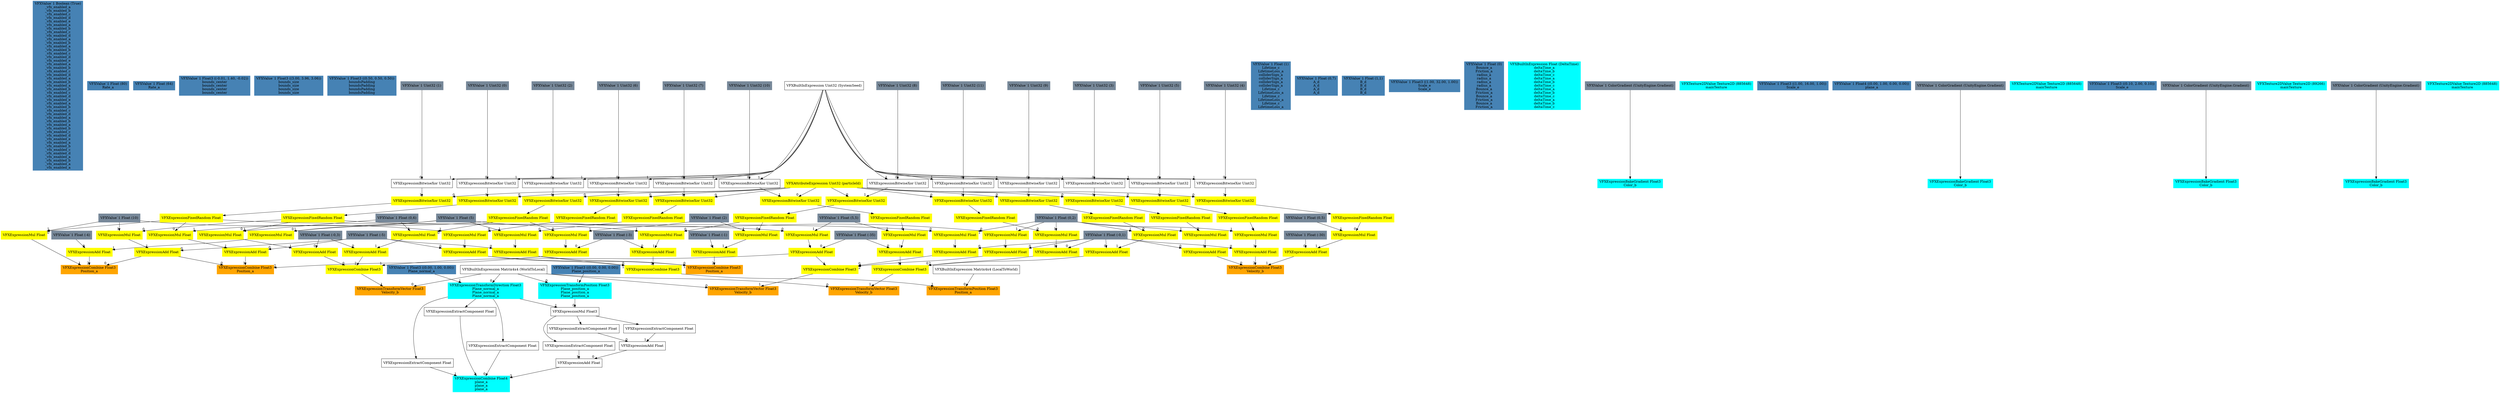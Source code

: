 digraph G {
node0 [shape="box" color="steelblue" style="filled" label="VFXValue`1 Boolean (True)
_vfx_enabled_a
_vfx_enabled_b
_vfx_enabled_c
_vfx_enabled_d
_vfx_enabled_e
_vfx_enabled_a
_vfx_enabled_b
_vfx_enabled_c
_vfx_enabled_d
_vfx_enabled_a
_vfx_enabled_b
_vfx_enabled_a
_vfx_enabled_b
_vfx_enabled_c
_vfx_enabled_d
_vfx_enabled_e
_vfx_enabled_a
_vfx_enabled_b
_vfx_enabled_c
_vfx_enabled_d
_vfx_enabled_a
_vfx_enabled_b
_vfx_enabled_a
_vfx_enabled_b
_vfx_enabled_c
_vfx_enabled_d
_vfx_enabled_e
_vfx_enabled_a
_vfx_enabled_b
_vfx_enabled_c
_vfx_enabled_d
_vfx_enabled_a
_vfx_enabled_b
_vfx_enabled_a
_vfx_enabled_b
_vfx_enabled_c
_vfx_enabled_d
_vfx_enabled_e
_vfx_enabled_a
_vfx_enabled_b
_vfx_enabled_c
_vfx_enabled_d
_vfx_enabled_a
_vfx_enabled_b
_vfx_enabled_a
_vfx_enabled_a"]
node1 [shape="box" color="steelblue" style="filled" label="VFXValue`1 Float (80)
Rate_a"]
node2 [shape="box" color="steelblue" style="filled" label="VFXValue`1 Float (64)
Rate_a"]
node3 [shape="box" color="steelblue" style="filled" label="VFXValue`1 Float3 ((-0.01, 1.40, -0.02))
bounds_center
bounds_center
bounds_center
bounds_center"]
node4 [shape="box" color="steelblue" style="filled" label="VFXValue`1 Float3 ((3.00, 3.96, 3.06))
bounds_size
bounds_size
bounds_size
bounds_size"]
node5 [shape="box" color="steelblue" style="filled" label="VFXValue`1 Float3 ((0.50, 0.50, 0.50))
boundsPadding
boundsPadding
boundsPadding
boundsPadding"]
node6 [shape="box" color="orange" style="filled" label="VFXExpressionCombine Float3
Position_a"]
node7 [shape="box" color="yellow" style="filled" label="VFXExpressionAdd Float"]
node8 [shape="box" color="lightslategray" style="filled" label="VFXValue`1 Float (-5)"]
node9 [shape="box" color="yellow" style="filled" label="VFXExpressionMul Float"]
node10 [shape="box" color="yellow" style="filled" label="VFXExpressionFixedRandom Float"]
node11 [shape="box" color="yellow" style="filled" label="VFXExpressionBitwiseXor Uint32"]
node12 [shape="box" color="yellow" style="filled" label="VFXAttributeExpression Uint32 (particleId)"]
node13 [shape="box" label="VFXExpressionBitwiseXor Uint32"]
node14 [shape="box" color="lightslategray" style="filled" label="VFXValue`1 Uint32 (0)"]
node15 [shape="box" label="VFXBuiltInExpression Uint32 (SystemSeed)"]
node16 [shape="box" color="lightslategray" style="filled" label="VFXValue`1 Float (10)"]
node17 [shape="box" color="yellow" style="filled" label="VFXExpressionAdd Float"]
node18 [shape="box" color="yellow" style="filled" label="VFXExpressionMul Float"]
node19 [shape="box" color="yellow" style="filled" label="VFXExpressionFixedRandom Float"]
node20 [shape="box" color="yellow" style="filled" label="VFXExpressionBitwiseXor Uint32"]
node21 [shape="box" label="VFXExpressionBitwiseXor Uint32"]
node22 [shape="box" color="lightslategray" style="filled" label="VFXValue`1 Uint32 (1)"]
node23 [shape="box" color="lightslategray" style="filled" label="VFXValue`1 Float (5)"]
node24 [shape="box" color="yellow" style="filled" label="VFXExpressionAdd Float"]
node25 [shape="box" color="lightslategray" style="filled" label="VFXValue`1 Float (-3)"]
node26 [shape="box" color="yellow" style="filled" label="VFXExpressionMul Float"]
node27 [shape="box" color="yellow" style="filled" label="VFXExpressionFixedRandom Float"]
node28 [shape="box" color="yellow" style="filled" label="VFXExpressionBitwiseXor Uint32"]
node29 [shape="box" label="VFXExpressionBitwiseXor Uint32"]
node30 [shape="box" color="lightslategray" style="filled" label="VFXValue`1 Uint32 (2)"]
node31 [shape="box" color="lightslategray" style="filled" label="VFXValue`1 Float (2)"]
node32 [shape="box" color="orange" style="filled" label="VFXExpressionTransformVector Float3
Velocity_b"]
node33 [shape="box" label="VFXBuiltInExpression Matrix4x4 (WorldToLocal)"]
node34 [shape="box" color="yellow" style="filled" label="VFXExpressionCombine Float3"]
node35 [shape="box" color="yellow" style="filled" label="VFXExpressionAdd Float"]
node36 [shape="box" color="lightslategray" style="filled" label="VFXValue`1 Float (-0,1)"]
node37 [shape="box" color="yellow" style="filled" label="VFXExpressionMul Float"]
node38 [shape="box" color="lightslategray" style="filled" label="VFXValue`1 Float (0,2)"]
node39 [shape="box" color="yellow" style="filled" label="VFXExpressionAdd Float"]
node40 [shape="box" color="lightslategray" style="filled" label="VFXValue`1 Float (-35)"]
node41 [shape="box" color="yellow" style="filled" label="VFXExpressionMul Float"]
node42 [shape="box" color="lightslategray" style="filled" label="VFXValue`1 Float (5,5)"]
node43 [shape="box" color="yellow" style="filled" label="VFXExpressionAdd Float"]
node44 [shape="box" color="yellow" style="filled" label="VFXExpressionMul Float"]
node45 [shape="box" color="steelblue" style="filled" label="VFXValue`1 Float (1)
Lifetime_c
LifetimeLoss_a
colliderSign_a
colliderSign_a
colliderSign_a
colliderSign_a
Lifetime_c
LifetimeLoss_a
Lifetime_c
LifetimeLoss_a
Lifetime_c
LifetimeLoss_a"]
node46 [shape="box" color="steelblue" style="filled" label="VFXValue`1 Float (0,7)
A_d
A_d
A_d
A_d"]
node47 [shape="box" color="steelblue" style="filled" label="VFXValue`1 Float (1,1)
B_d
B_d
B_d
B_d"]
node48 [shape="box" color="steelblue" style="filled" label="VFXValue`1 Float3 ((1.00, 32.00, 1.00))
Scale_e
Scale_e"]
node49 [shape="box" color="cyan" style="filled" label="VFXExpressionTransformPosition Float3
Plane_position_a
Plane_position_a
Plane_position_a"]
node50 [shape="box" color="steelblue" style="filled" label="VFXValue`1 Float3 ((0.00, 0.00, 0.00))
Plane_position_a"]
node51 [shape="box" color="cyan" style="filled" label="VFXExpressionTransformDirection Float3
Plane_normal_a
Plane_normal_a
Plane_normal_a"]
node52 [shape="box" color="steelblue" style="filled" label="VFXValue`1 Float3 ((0.00, 1.00, 0.00))
Plane_normal_a"]
node53 [shape="box" color="steelblue" style="filled" label="VFXValue`1 Float (0)
Bounce_a
Friction_a
radius_a
radius_a
radius_a
radius_a
Bounce_a
Friction_a
Bounce_a
Friction_a
Bounce_a
Friction_a"]
node54 [shape="box" color="cyan" style="filled" label="VFXBuiltInExpression Float (DeltaTime)
deltaTime_a
deltaTime_b
deltaTime_c
deltaTime_a
deltaTime_b
deltaTime_c
deltaTime_a
deltaTime_b
deltaTime_c
deltaTime_a
deltaTime_b
deltaTime_c"]
node55 [shape="box" color="cyan" style="filled" label="VFXExpressionCombine Float4
plane_a
plane_a
plane_a"]
node56 [shape="box" label="VFXExpressionExtractComponent Float"]
node57 [shape="box" label="VFXExpressionExtractComponent Float"]
node58 [shape="box" label="VFXExpressionExtractComponent Float"]
node59 [shape="box" label="VFXExpressionAdd Float"]
node60 [shape="box" label="VFXExpressionAdd Float"]
node61 [shape="box" label="VFXExpressionExtractComponent Float"]
node62 [shape="box" label="VFXExpressionMul Float3"]
node63 [shape="box" label="VFXExpressionExtractComponent Float"]
node64 [shape="box" label="VFXExpressionExtractComponent Float"]
node65 [shape="box" color="cyan" style="filled" label="VFXExpressionBakeGradient Float3
Color_b"]
node66 [shape="box" color="lightslategray" style="filled" label="VFXValue`1 ColorGradient (UnityEngine.Gradient)"]
node67 [shape="box" color="cyan" style="filled" label="VFXTexture2DValue Texture2D (885648)
mainTexture"]
node68 [shape="box" color="orange" style="filled" label="VFXExpressionTransformPosition Float3
Position_a"]
node69 [shape="box" label="VFXBuiltInExpression Matrix4x4 (LocalToWorld)"]
node70 [shape="box" color="yellow" style="filled" label="VFXExpressionCombine Float3"]
node71 [shape="box" color="yellow" style="filled" label="VFXExpressionAdd Float"]
node72 [shape="box" color="yellow" style="filled" label="VFXExpressionMul Float"]
node73 [shape="box" color="yellow" style="filled" label="VFXExpressionFixedRandom Float"]
node74 [shape="box" color="yellow" style="filled" label="VFXExpressionBitwiseXor Uint32"]
node75 [shape="box" label="VFXExpressionBitwiseXor Uint32"]
node76 [shape="box" color="lightslategray" style="filled" label="VFXValue`1 Uint32 (6)"]
node77 [shape="box" color="yellow" style="filled" label="VFXExpressionAdd Float"]
node78 [shape="box" color="yellow" style="filled" label="VFXExpressionMul Float"]
node79 [shape="box" color="yellow" style="filled" label="VFXExpressionFixedRandom Float"]
node80 [shape="box" color="yellow" style="filled" label="VFXExpressionBitwiseXor Uint32"]
node81 [shape="box" label="VFXExpressionBitwiseXor Uint32"]
node82 [shape="box" color="lightslategray" style="filled" label="VFXValue`1 Uint32 (7)"]
node83 [shape="box" color="yellow" style="filled" label="VFXExpressionAdd Float"]
node84 [shape="box" color="yellow" style="filled" label="VFXExpressionMul Float"]
node85 [shape="box" color="yellow" style="filled" label="VFXExpressionFixedRandom Float"]
node86 [shape="box" color="yellow" style="filled" label="VFXExpressionBitwiseXor Uint32"]
node87 [shape="box" label="VFXExpressionBitwiseXor Uint32"]
node88 [shape="box" color="lightslategray" style="filled" label="VFXValue`1 Uint32 (8)"]
node89 [shape="box" color="orange" style="filled" label="VFXExpressionCombine Float3
Velocity_b"]
node90 [shape="box" color="yellow" style="filled" label="VFXExpressionAdd Float"]
node91 [shape="box" color="yellow" style="filled" label="VFXExpressionMul Float"]
node92 [shape="box" color="yellow" style="filled" label="VFXExpressionFixedRandom Float"]
node93 [shape="box" color="yellow" style="filled" label="VFXExpressionBitwiseXor Uint32"]
node94 [shape="box" label="VFXExpressionBitwiseXor Uint32"]
node95 [shape="box" color="lightslategray" style="filled" label="VFXValue`1 Uint32 (3)"]
node96 [shape="box" color="yellow" style="filled" label="VFXExpressionAdd Float"]
node97 [shape="box" color="lightslategray" style="filled" label="VFXValue`1 Float (-30)"]
node98 [shape="box" color="yellow" style="filled" label="VFXExpressionMul Float"]
node99 [shape="box" color="yellow" style="filled" label="VFXExpressionFixedRandom Float"]
node100 [shape="box" color="yellow" style="filled" label="VFXExpressionBitwiseXor Uint32"]
node101 [shape="box" label="VFXExpressionBitwiseXor Uint32"]
node102 [shape="box" color="lightslategray" style="filled" label="VFXValue`1 Uint32 (4)"]
node103 [shape="box" color="lightslategray" style="filled" label="VFXValue`1 Float (0,5)"]
node104 [shape="box" color="yellow" style="filled" label="VFXExpressionAdd Float"]
node105 [shape="box" color="yellow" style="filled" label="VFXExpressionMul Float"]
node106 [shape="box" color="yellow" style="filled" label="VFXExpressionFixedRandom Float"]
node107 [shape="box" color="yellow" style="filled" label="VFXExpressionBitwiseXor Uint32"]
node108 [shape="box" label="VFXExpressionBitwiseXor Uint32"]
node109 [shape="box" color="lightslategray" style="filled" label="VFXValue`1 Uint32 (5)"]
node110 [shape="box" color="steelblue" style="filled" label="VFXValue`1 Float3 ((1.00, 16.00, 1.00))
Scale_e"]
node111 [shape="box" color="steelblue" style="filled" label="VFXValue`1 Float4 ((0.00, 1.00, 0.00, 0.00))
plane_a"]
node112 [shape="box" color="cyan" style="filled" label="VFXExpressionBakeGradient Float3
Color_b"]
node113 [shape="box" color="lightslategray" style="filled" label="VFXValue`1 ColorGradient (UnityEngine.Gradient)"]
node114 [shape="box" color="cyan" style="filled" label="VFXTexture2DValue Texture2D (885648)
mainTexture"]
node115 [shape="box" color="orange" style="filled" label="VFXExpressionCombine Float3
Position_a"]
node116 [shape="box" color="yellow" style="filled" label="VFXExpressionMul Float"]
node117 [shape="box" color="yellow" style="filled" label="VFXExpressionAdd Float"]
node118 [shape="box" color="lightslategray" style="filled" label="VFXValue`1 Float (-4)"]
node119 [shape="box" color="yellow" style="filled" label="VFXExpressionMul Float"]
node120 [shape="box" color="orange" style="filled" label="VFXExpressionTransformVector Float3
Velocity_b"]
node121 [shape="box" color="yellow" style="filled" label="VFXExpressionCombine Float3"]
node122 [shape="box" color="yellow" style="filled" label="VFXExpressionAdd Float"]
node123 [shape="box" color="lightslategray" style="filled" label="VFXValue`1 Float (-0,3)"]
node124 [shape="box" color="yellow" style="filled" label="VFXExpressionMul Float"]
node125 [shape="box" color="lightslategray" style="filled" label="VFXValue`1 Float (0,6)"]
node126 [shape="box" color="yellow" style="filled" label="VFXExpressionAdd Float"]
node127 [shape="box" color="yellow" style="filled" label="VFXExpressionMul Float"]
node128 [shape="box" color="steelblue" style="filled" label="VFXValue`1 Float3 ((0.10, 2.00, 0.10))
Scale_e"]
node129 [shape="box" color="cyan" style="filled" label="VFXExpressionBakeGradient Float3
Color_b"]
node130 [shape="box" color="lightslategray" style="filled" label="VFXValue`1 ColorGradient (UnityEngine.Gradient)"]
node131 [shape="box" color="cyan" style="filled" label="VFXTexture2DValue Texture2D (89266)
mainTexture"]
node132 [shape="box" color="orange" style="filled" label="VFXExpressionCombine Float3
Position_a"]
node133 [shape="box" color="yellow" style="filled" label="VFXExpressionAdd Float"]
node134 [shape="box" color="lightslategray" style="filled" label="VFXValue`1 Float (-1)"]
node135 [shape="box" color="yellow" style="filled" label="VFXExpressionMul Float"]
node136 [shape="box" color="orange" style="filled" label="VFXExpressionTransformVector Float3
Velocity_b"]
node137 [shape="box" color="yellow" style="filled" label="VFXExpressionCombine Float3"]
node138 [shape="box" color="yellow" style="filled" label="VFXExpressionAdd Float"]
node139 [shape="box" color="yellow" style="filled" label="VFXExpressionMul Float"]
node140 [shape="box" color="yellow" style="filled" label="VFXExpressionFixedRandom Float"]
node141 [shape="box" color="yellow" style="filled" label="VFXExpressionBitwiseXor Uint32"]
node142 [shape="box" label="VFXExpressionBitwiseXor Uint32"]
node143 [shape="box" color="lightslategray" style="filled" label="VFXValue`1 Uint32 (9)"]
node144 [shape="box" color="yellow" style="filled" label="VFXExpressionAdd Float"]
node145 [shape="box" color="yellow" style="filled" label="VFXExpressionMul Float"]
node146 [shape="box" color="yellow" style="filled" label="VFXExpressionFixedRandom Float"]
node147 [shape="box" color="yellow" style="filled" label="VFXExpressionBitwiseXor Uint32"]
node148 [shape="box" label="VFXExpressionBitwiseXor Uint32"]
node149 [shape="box" color="lightslategray" style="filled" label="VFXValue`1 Uint32 (10)"]
node150 [shape="box" color="yellow" style="filled" label="VFXExpressionAdd Float"]
node151 [shape="box" color="yellow" style="filled" label="VFXExpressionMul Float"]
node152 [shape="box" color="yellow" style="filled" label="VFXExpressionFixedRandom Float"]
node153 [shape="box" color="yellow" style="filled" label="VFXExpressionBitwiseXor Uint32"]
node154 [shape="box" label="VFXExpressionBitwiseXor Uint32"]
node155 [shape="box" color="lightslategray" style="filled" label="VFXValue`1 Uint32 (11)"]
node156 [shape="box" color="cyan" style="filled" label="VFXExpressionBakeGradient Float3
Color_b"]
node157 [shape="box" color="lightslategray" style="filled" label="VFXValue`1 ColorGradient (UnityEngine.Gradient)"]
node158 [shape="box" color="cyan" style="filled" label="VFXTexture2DValue Texture2D (885648)
mainTexture"]
node7 -> node6 [headlabel="0"]
node17 -> node6 [headlabel="1"]
node24 -> node6 [headlabel="2"]
node8 -> node7 [headlabel="0"]
node9 -> node7 [headlabel="1"]
node10 -> node9 [headlabel="0"]
node16 -> node9 [headlabel="1"]
node11 -> node10 
node12 -> node11 [headlabel="0"]
node13 -> node11 [headlabel="1"]
node14 -> node13 [headlabel="0"]
node15 -> node13 [headlabel="1"]
node8 -> node17 [headlabel="0"]
node18 -> node17 [headlabel="1"]
node19 -> node18 [headlabel="0"]
node23 -> node18 [headlabel="1"]
node20 -> node19 
node12 -> node20 [headlabel="0"]
node21 -> node20 [headlabel="1"]
node22 -> node21 [headlabel="0"]
node15 -> node21 [headlabel="1"]
node25 -> node24 [headlabel="0"]
node26 -> node24 [headlabel="1"]
node27 -> node26 [headlabel="0"]
node31 -> node26 [headlabel="1"]
node28 -> node27 
node12 -> node28 [headlabel="0"]
node29 -> node28 [headlabel="1"]
node30 -> node29 [headlabel="0"]
node15 -> node29 [headlabel="1"]
node33 -> node32 [headlabel="0"]
node34 -> node32 [headlabel="1"]
node35 -> node34 [headlabel="0"]
node39 -> node34 [headlabel="1"]
node43 -> node34 [headlabel="2"]
node36 -> node35 [headlabel="0"]
node37 -> node35 [headlabel="1"]
node10 -> node37 [headlabel="0"]
node38 -> node37 [headlabel="1"]
node40 -> node39 [headlabel="0"]
node41 -> node39 [headlabel="1"]
node19 -> node41 [headlabel="0"]
node42 -> node41 [headlabel="1"]
node36 -> node43 [headlabel="0"]
node44 -> node43 [headlabel="1"]
node27 -> node44 [headlabel="0"]
node38 -> node44 [headlabel="1"]
node33 -> node49 [headlabel="0"]
node50 -> node49 [headlabel="1"]
node33 -> node51 [headlabel="0"]
node52 -> node51 [headlabel="1"]
node56 -> node55 [headlabel="0"]
node57 -> node55 [headlabel="1"]
node58 -> node55 [headlabel="2"]
node59 -> node55 [headlabel="3"]
node51 -> node56 
node51 -> node57 
node51 -> node58 
node60 -> node59 [headlabel="0"]
node64 -> node59 [headlabel="1"]
node61 -> node60 [headlabel="0"]
node63 -> node60 [headlabel="1"]
node62 -> node61 
node49 -> node62 [headlabel="0"]
node51 -> node62 [headlabel="1"]
node62 -> node63 
node62 -> node64 
node66 -> node65 
node69 -> node68 [headlabel="0"]
node70 -> node68 [headlabel="1"]
node71 -> node70 [headlabel="0"]
node77 -> node70 [headlabel="1"]
node83 -> node70 [headlabel="2"]
node8 -> node71 [headlabel="0"]
node72 -> node71 [headlabel="1"]
node73 -> node72 [headlabel="0"]
node16 -> node72 [headlabel="1"]
node74 -> node73 
node12 -> node74 [headlabel="0"]
node75 -> node74 [headlabel="1"]
node76 -> node75 [headlabel="0"]
node15 -> node75 [headlabel="1"]
node8 -> node77 [headlabel="0"]
node78 -> node77 [headlabel="1"]
node79 -> node78 [headlabel="0"]
node23 -> node78 [headlabel="1"]
node80 -> node79 
node12 -> node80 [headlabel="0"]
node81 -> node80 [headlabel="1"]
node82 -> node81 [headlabel="0"]
node15 -> node81 [headlabel="1"]
node25 -> node83 [headlabel="0"]
node84 -> node83 [headlabel="1"]
node85 -> node84 [headlabel="0"]
node23 -> node84 [headlabel="1"]
node86 -> node85 
node12 -> node86 [headlabel="0"]
node87 -> node86 [headlabel="1"]
node88 -> node87 [headlabel="0"]
node15 -> node87 [headlabel="1"]
node90 -> node89 [headlabel="0"]
node96 -> node89 [headlabel="1"]
node104 -> node89 [headlabel="2"]
node36 -> node90 [headlabel="0"]
node91 -> node90 [headlabel="1"]
node92 -> node91 [headlabel="0"]
node38 -> node91 [headlabel="1"]
node93 -> node92 
node12 -> node93 [headlabel="0"]
node94 -> node93 [headlabel="1"]
node95 -> node94 [headlabel="0"]
node15 -> node94 [headlabel="1"]
node97 -> node96 [headlabel="0"]
node98 -> node96 [headlabel="1"]
node99 -> node98 [headlabel="0"]
node103 -> node98 [headlabel="1"]
node100 -> node99 
node12 -> node100 [headlabel="0"]
node101 -> node100 [headlabel="1"]
node102 -> node101 [headlabel="0"]
node15 -> node101 [headlabel="1"]
node36 -> node104 [headlabel="0"]
node105 -> node104 [headlabel="1"]
node106 -> node105 [headlabel="0"]
node38 -> node105 [headlabel="1"]
node107 -> node106 
node12 -> node107 [headlabel="0"]
node108 -> node107 [headlabel="1"]
node109 -> node108 [headlabel="0"]
node15 -> node108 [headlabel="1"]
node113 -> node112 
node7 -> node115 [headlabel="0"]
node116 -> node115 [headlabel="1"]
node117 -> node115 [headlabel="2"]
node19 -> node116 [headlabel="0"]
node16 -> node116 [headlabel="1"]
node118 -> node117 [headlabel="0"]
node119 -> node117 [headlabel="1"]
node27 -> node119 [headlabel="0"]
node23 -> node119 [headlabel="1"]
node33 -> node120 [headlabel="0"]
node121 -> node120 [headlabel="1"]
node122 -> node121 [headlabel="0"]
node39 -> node121 [headlabel="1"]
node126 -> node121 [headlabel="2"]
node123 -> node122 [headlabel="0"]
node124 -> node122 [headlabel="1"]
node10 -> node124 [headlabel="0"]
node125 -> node124 [headlabel="1"]
node123 -> node126 [headlabel="0"]
node127 -> node126 [headlabel="1"]
node27 -> node127 [headlabel="0"]
node125 -> node127 [headlabel="1"]
node130 -> node129 
node71 -> node132 [headlabel="0"]
node77 -> node132 [headlabel="1"]
node133 -> node132 [headlabel="2"]
node134 -> node133 [headlabel="0"]
node135 -> node133 [headlabel="1"]
node85 -> node135 [headlabel="0"]
node31 -> node135 [headlabel="1"]
node33 -> node136 [headlabel="0"]
node137 -> node136 [headlabel="1"]
node138 -> node137 [headlabel="0"]
node144 -> node137 [headlabel="1"]
node150 -> node137 [headlabel="2"]
node36 -> node138 [headlabel="0"]
node139 -> node138 [headlabel="1"]
node140 -> node139 [headlabel="0"]
node38 -> node139 [headlabel="1"]
node141 -> node140 
node12 -> node141 [headlabel="0"]
node142 -> node141 [headlabel="1"]
node143 -> node142 [headlabel="0"]
node15 -> node142 [headlabel="1"]
node40 -> node144 [headlabel="0"]
node145 -> node144 [headlabel="1"]
node146 -> node145 [headlabel="0"]
node42 -> node145 [headlabel="1"]
node147 -> node146 
node12 -> node147 [headlabel="0"]
node148 -> node147 [headlabel="1"]
node149 -> node148 [headlabel="0"]
node15 -> node148 [headlabel="1"]
node36 -> node150 [headlabel="0"]
node151 -> node150 [headlabel="1"]
node152 -> node151 [headlabel="0"]
node38 -> node151 [headlabel="1"]
node153 -> node152 
node12 -> node153 [headlabel="0"]
node154 -> node153 [headlabel="1"]
node155 -> node154 [headlabel="0"]
node15 -> node154 [headlabel="1"]
node157 -> node156 
}
